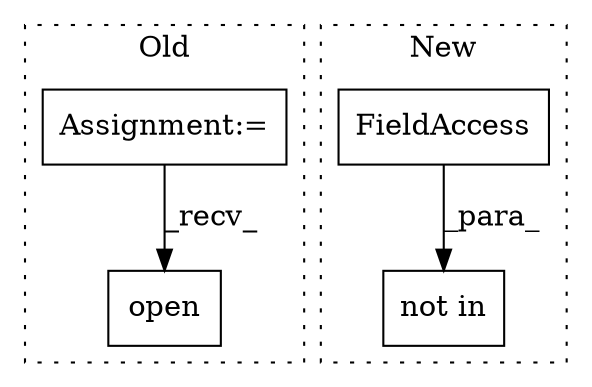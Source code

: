 digraph G {
subgraph cluster0 {
1 [label="open" a="32" s="204,229" l="5,1" shape="box"];
4 [label="Assignment:=" a="7" s="118" l="6" shape="box"];
label = "Old";
style="dotted";
}
subgraph cluster1 {
2 [label="not in" a="108" s="293" l="30" shape="box"];
3 [label="FieldAccess" a="22" s="312" l="11" shape="box"];
label = "New";
style="dotted";
}
3 -> 2 [label="_para_"];
4 -> 1 [label="_recv_"];
}